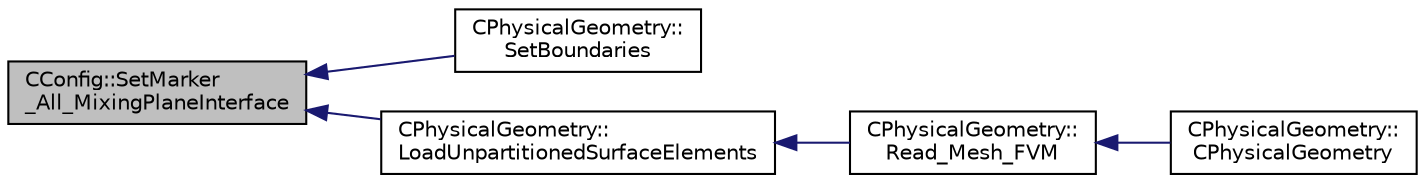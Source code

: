 digraph "CConfig::SetMarker_All_MixingPlaneInterface"
{
  edge [fontname="Helvetica",fontsize="10",labelfontname="Helvetica",labelfontsize="10"];
  node [fontname="Helvetica",fontsize="10",shape=record];
  rankdir="LR";
  Node14872 [label="CConfig::SetMarker\l_All_MixingPlaneInterface",height=0.2,width=0.4,color="black", fillcolor="grey75", style="filled", fontcolor="black"];
  Node14872 -> Node14873 [dir="back",color="midnightblue",fontsize="10",style="solid",fontname="Helvetica"];
  Node14873 [label="CPhysicalGeometry::\lSetBoundaries",height=0.2,width=0.4,color="black", fillcolor="white", style="filled",URL="$class_c_physical_geometry.html#a1350e4d05928db566e3d14fa5dc2587a",tooltip="Set the send receive boundaries of the grid. "];
  Node14872 -> Node14874 [dir="back",color="midnightblue",fontsize="10",style="solid",fontname="Helvetica"];
  Node14874 [label="CPhysicalGeometry::\lLoadUnpartitionedSurfaceElements",height=0.2,width=0.4,color="black", fillcolor="white", style="filled",URL="$class_c_physical_geometry.html#a23692062ec01893ef6b5ae53fcbbf022",tooltip="Loads the boundary elements (markers) from the mesh reader object into the primal element data struct..."];
  Node14874 -> Node14875 [dir="back",color="midnightblue",fontsize="10",style="solid",fontname="Helvetica"];
  Node14875 [label="CPhysicalGeometry::\lRead_Mesh_FVM",height=0.2,width=0.4,color="black", fillcolor="white", style="filled",URL="$class_c_physical_geometry.html#ad4096218a43c6a5ec4c56576c0c30e5b",tooltip="Reads the geometry of the grid and adjust the boundary conditions with the configuration file in para..."];
  Node14875 -> Node14876 [dir="back",color="midnightblue",fontsize="10",style="solid",fontname="Helvetica"];
  Node14876 [label="CPhysicalGeometry::\lCPhysicalGeometry",height=0.2,width=0.4,color="black", fillcolor="white", style="filled",URL="$class_c_physical_geometry.html#a075a737b341a64de5463ddd41096692e",tooltip="Reads the geometry of the grid and adjust the boundary conditions with the configuration file..."];
}
